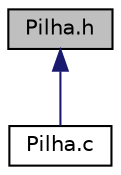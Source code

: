 digraph "Pilha.h"
{
  edge [fontname="Helvetica",fontsize="10",labelfontname="Helvetica",labelfontsize="10"];
  node [fontname="Helvetica",fontsize="10",shape=record];
  Node1 [label="Pilha.h",height=0.2,width=0.4,color="black", fillcolor="grey75", style="filled" fontcolor="black"];
  Node1 -> Node2 [dir="back",color="midnightblue",fontsize="10",style="solid",fontname="Helvetica"];
  Node2 [label="Pilha.c",height=0.2,width=0.4,color="black", fillcolor="white", style="filled",URL="$Pilha_8c.html",tooltip="Conteudo das funcoes referentes ao tipo abstrato de dado Pilha. "];
}
